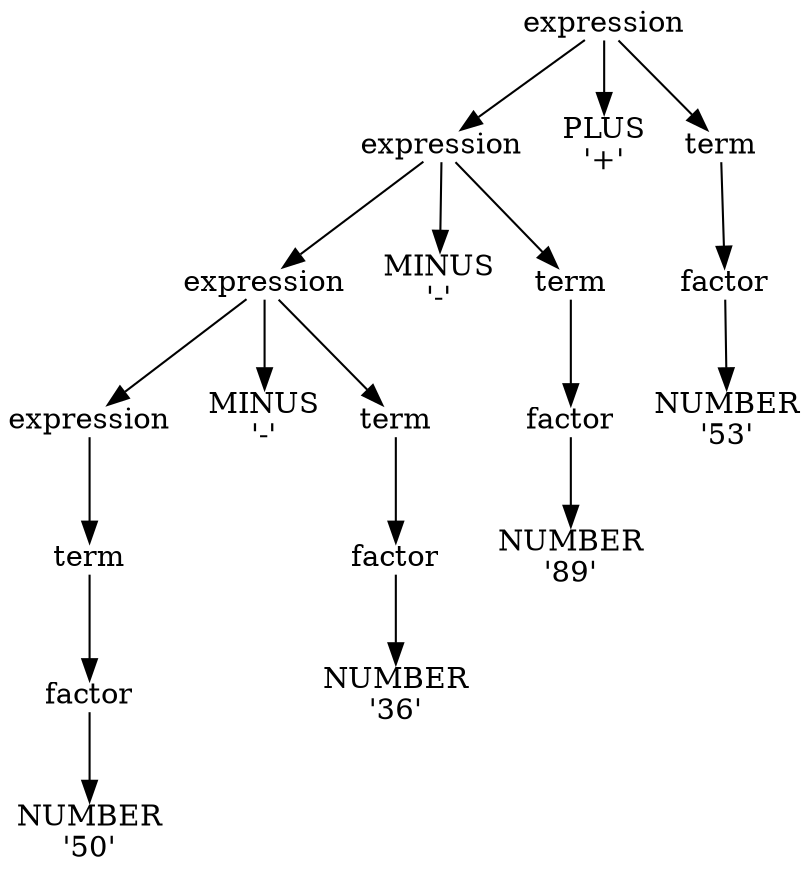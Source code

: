 digraph ParseTree {
  node [shape=plain];
  n0 [label="expression"];
  n1 [label="expression"];
  n2 [label="expression"];
  n3 [label="expression"];
  n4 [label="term"];
  n5 [label="factor"];
  n6 [label="NUMBER\n'50'"];
  n5 -> n6;
  n4 -> n5;
  n3 -> n4;
  n2 -> n3;
  n7 [label="MINUS\n'-'"];
  n2 -> n7;
  n8 [label="term"];
  n9 [label="factor"];
  n10 [label="NUMBER\n'36'"];
  n9 -> n10;
  n8 -> n9;
  n2 -> n8;
  n1 -> n2;
  n11 [label="MINUS\n'-'"];
  n1 -> n11;
  n12 [label="term"];
  n13 [label="factor"];
  n14 [label="NUMBER\n'89'"];
  n13 -> n14;
  n12 -> n13;
  n1 -> n12;
  n0 -> n1;
  n15 [label="PLUS\n'+'"];
  n0 -> n15;
  n16 [label="term"];
  n17 [label="factor"];
  n18 [label="NUMBER\n'53'"];
  n17 -> n18;
  n16 -> n17;
  n0 -> n16;
}